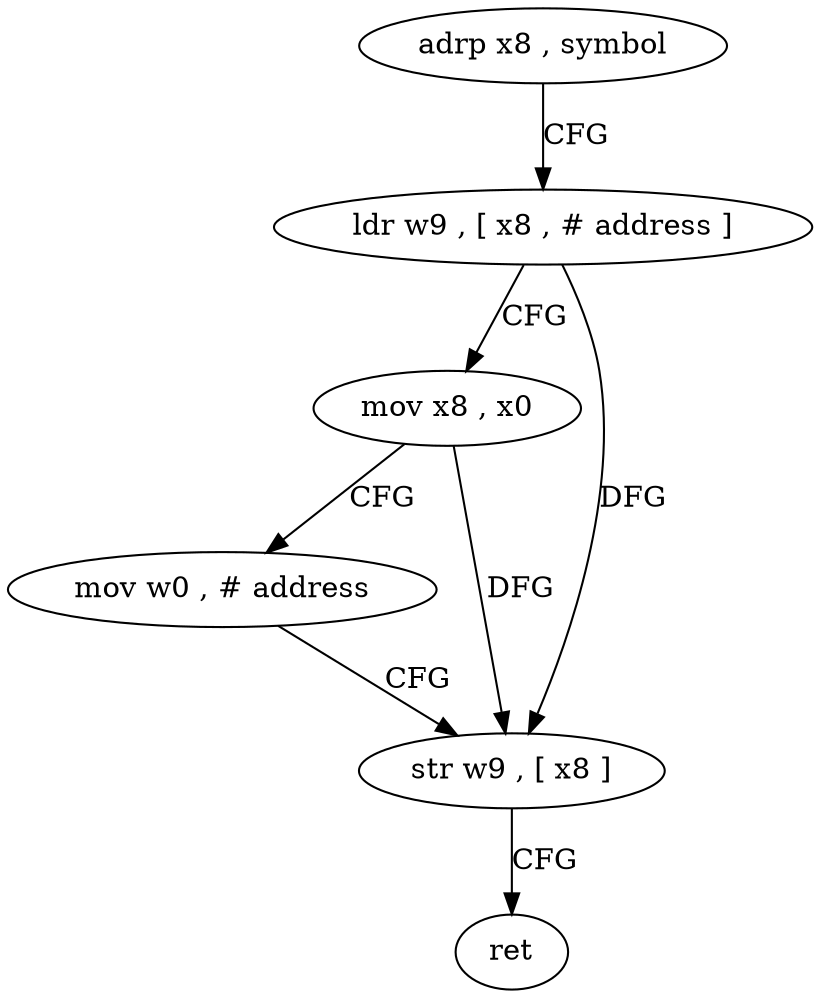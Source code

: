 digraph "func" {
"4209512" [label = "adrp x8 , symbol" ]
"4209516" [label = "ldr w9 , [ x8 , # address ]" ]
"4209520" [label = "mov x8 , x0" ]
"4209524" [label = "mov w0 , # address" ]
"4209528" [label = "str w9 , [ x8 ]" ]
"4209532" [label = "ret" ]
"4209512" -> "4209516" [ label = "CFG" ]
"4209516" -> "4209520" [ label = "CFG" ]
"4209516" -> "4209528" [ label = "DFG" ]
"4209520" -> "4209524" [ label = "CFG" ]
"4209520" -> "4209528" [ label = "DFG" ]
"4209524" -> "4209528" [ label = "CFG" ]
"4209528" -> "4209532" [ label = "CFG" ]
}
